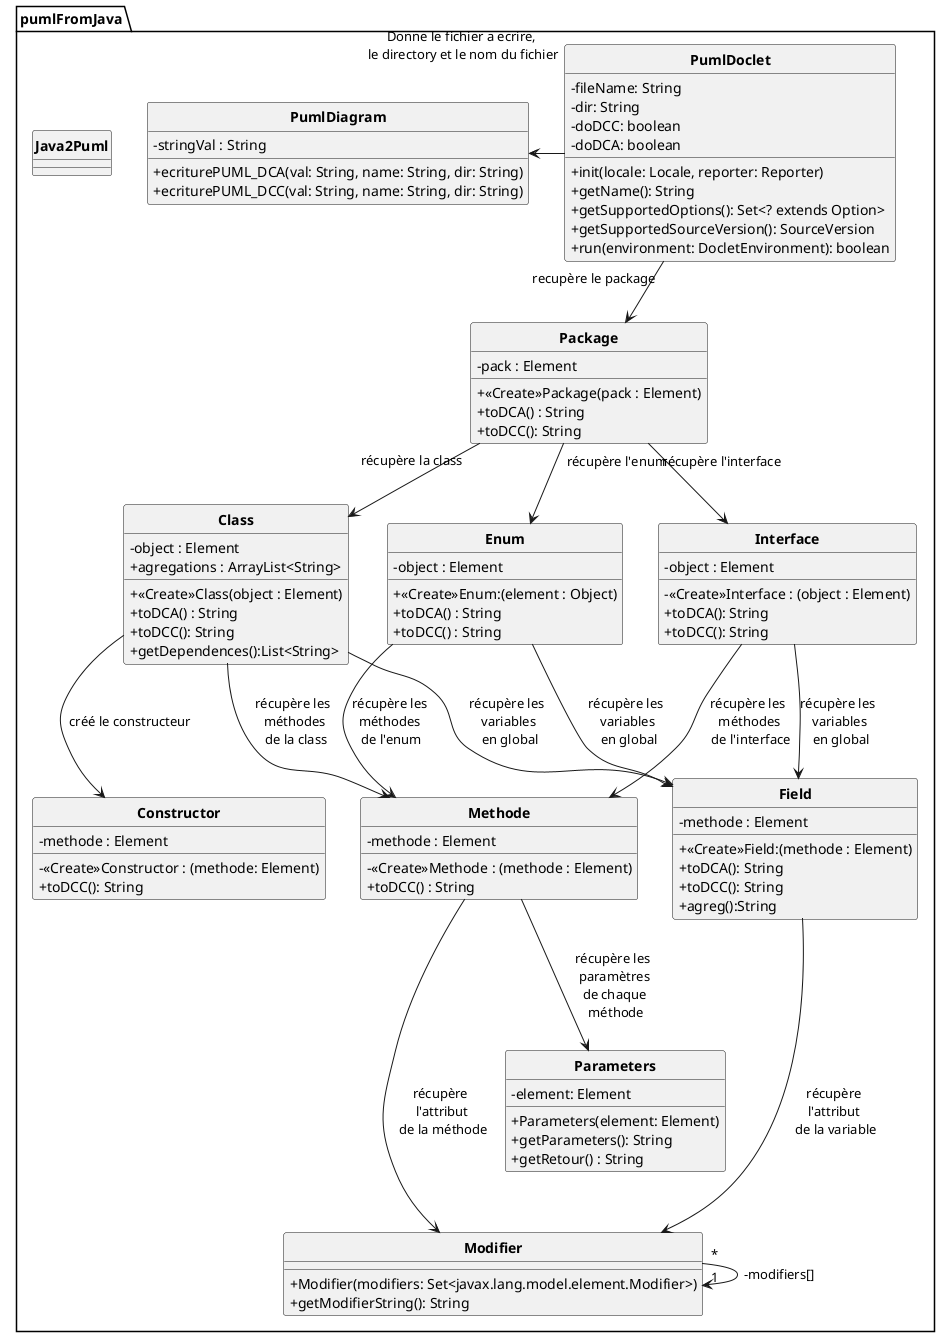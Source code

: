 @startuml
'https://plantuml.com/sequence-diagram

skinparam classAttributeIconSize 0
skinparam classFontStyle Bold
skinparam style strictuml

package pumlFromJava{
    class PumlDiagram{
        - stringVal : String
        + ecriturePUML_DCA(val: String, name: String, dir: String)
        + ecriturePUML_DCC(val: String, name: String, dir: String)
    }

    class Java2Puml{

    }
    class PumlDoclet {
        - fileName: String
        - dir: String
        - doDCC: boolean
        - doDCA: boolean

        + init(locale: Locale, reporter: Reporter)
        + getName(): String
        + getSupportedOptions(): Set<? extends Option>
        + getSupportedSourceVersion(): SourceVersion
        + run(environment: DocletEnvironment): boolean
    }


    class Package{
        -pack : Element
        +<<Create>>Package(pack : Element)
        +toDCA() : String
        +toDCC(): String
    }

    class Class{
        -object : Element
        +agregations : ArrayList<String>
        +<<Create>>Class(object : Element)
        +toDCA() : String
        +toDCC(): String
        +getDependences():List<String>

    }

    class Field{
        -methode : Element
        +<<Create>>Field:(methode : Element)
        +toDCA(): String
        +toDCC(): String
        +agreg():String

    }

    class Enum{
        -object : Element
        +<<Create>>Enum:(element : Object)
        +toDCA() : String
        +toDCC() : String

    }

    class Interface{
        -object : Element
        -<<Create>>Interface : (object : Element)
        +toDCA(): String
        +toDCC(): String
    }

    class Constructor{
        -methode : Element
        -<<Create>>Constructor : (methode: Element)
        +toDCC(): String

    }

    class Methode{
        -methode : Element
        -<<Create>>Methode : (methode : Element)
        +toDCC() : String

    }

    class Modifier {
             + Modifier(modifiers: Set<javax.lang.model.element.Modifier>)
             + getModifierString(): String
        }

    class Parameters {
        - element: Element

        + Parameters(element: Element)
        + getParameters(): String
        +getRetour() : String
    }

PumlDoclet "recupère le package" --> Package

Package "récupère la class" --> Class
Package "récupère l'interface" --> Interface
Package "récupère l'enum" --> Enum

Class  --> Field : récupère les \nvariables\n en global

PumlDoclet "Donne le fichier a ecrire,\n le directory et le nom du fichier" --l-> PumlDiagram

Class --> Constructor : créé le constructeur
Class --> Methode : récupère les \nméthodes\n de la class

Interface --> Methode : récupère les \nméthodes\n de l'interface
Interface  --> Field : récupère les \nvariables\n en global

Enum --> Methode : récupère les \nméthodes \nde l'enum
Enum  --> Field : récupère les \nvariables\n en global

Methode --> Parameters : récupère les \nparamètres\nde chaque\n méthode

Methode ---> Modifier : récupère \nl'attribut\n de la méthode
Field --> Modifier : récupère \nl'attribut \nde la variable

Modifier "*"-->"1" Modifier : -modifiers[]
}



@enduml